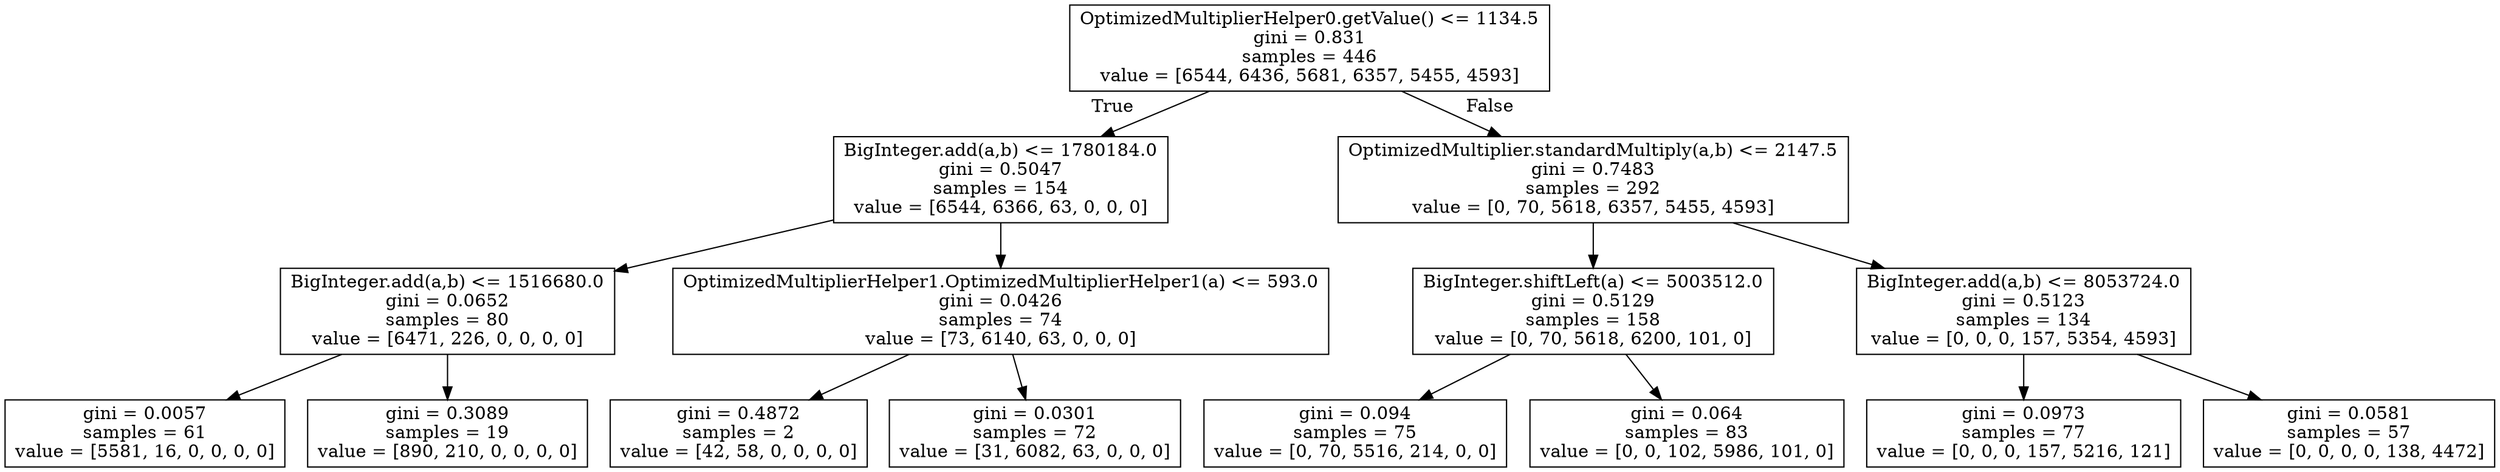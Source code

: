 digraph Tree {
node [shape=box] ;
0 [label="OptimizedMultiplierHelper0.getValue() <= 1134.5\ngini = 0.831\nsamples = 446\nvalue = [6544, 6436, 5681, 6357, 5455, 4593]"] ;
1 [label="BigInteger.add(a,b) <= 1780184.0\ngini = 0.5047\nsamples = 154\nvalue = [6544, 6366, 63, 0, 0, 0]"] ;
0 -> 1 [labeldistance=2.5, labelangle=45, headlabel="True"] ;
2 [label="BigInteger.add(a,b) <= 1516680.0\ngini = 0.0652\nsamples = 80\nvalue = [6471, 226, 0, 0, 0, 0]"] ;
1 -> 2 ;
3 [label="gini = 0.0057\nsamples = 61\nvalue = [5581, 16, 0, 0, 0, 0]"] ;
2 -> 3 ;
4 [label="gini = 0.3089\nsamples = 19\nvalue = [890, 210, 0, 0, 0, 0]"] ;
2 -> 4 ;
5 [label="OptimizedMultiplierHelper1.OptimizedMultiplierHelper1(a) <= 593.0\ngini = 0.0426\nsamples = 74\nvalue = [73, 6140, 63, 0, 0, 0]"] ;
1 -> 5 ;
6 [label="gini = 0.4872\nsamples = 2\nvalue = [42, 58, 0, 0, 0, 0]"] ;
5 -> 6 ;
7 [label="gini = 0.0301\nsamples = 72\nvalue = [31, 6082, 63, 0, 0, 0]"] ;
5 -> 7 ;
8 [label="OptimizedMultiplier.standardMultiply(a,b) <= 2147.5\ngini = 0.7483\nsamples = 292\nvalue = [0, 70, 5618, 6357, 5455, 4593]"] ;
0 -> 8 [labeldistance=2.5, labelangle=-45, headlabel="False"] ;
9 [label="BigInteger.shiftLeft(a) <= 5003512.0\ngini = 0.5129\nsamples = 158\nvalue = [0, 70, 5618, 6200, 101, 0]"] ;
8 -> 9 ;
10 [label="gini = 0.094\nsamples = 75\nvalue = [0, 70, 5516, 214, 0, 0]"] ;
9 -> 10 ;
11 [label="gini = 0.064\nsamples = 83\nvalue = [0, 0, 102, 5986, 101, 0]"] ;
9 -> 11 ;
12 [label="BigInteger.add(a,b) <= 8053724.0\ngini = 0.5123\nsamples = 134\nvalue = [0, 0, 0, 157, 5354, 4593]"] ;
8 -> 12 ;
13 [label="gini = 0.0973\nsamples = 77\nvalue = [0, 0, 0, 157, 5216, 121]"] ;
12 -> 13 ;
14 [label="gini = 0.0581\nsamples = 57\nvalue = [0, 0, 0, 0, 138, 4472]"] ;
12 -> 14 ;
}
